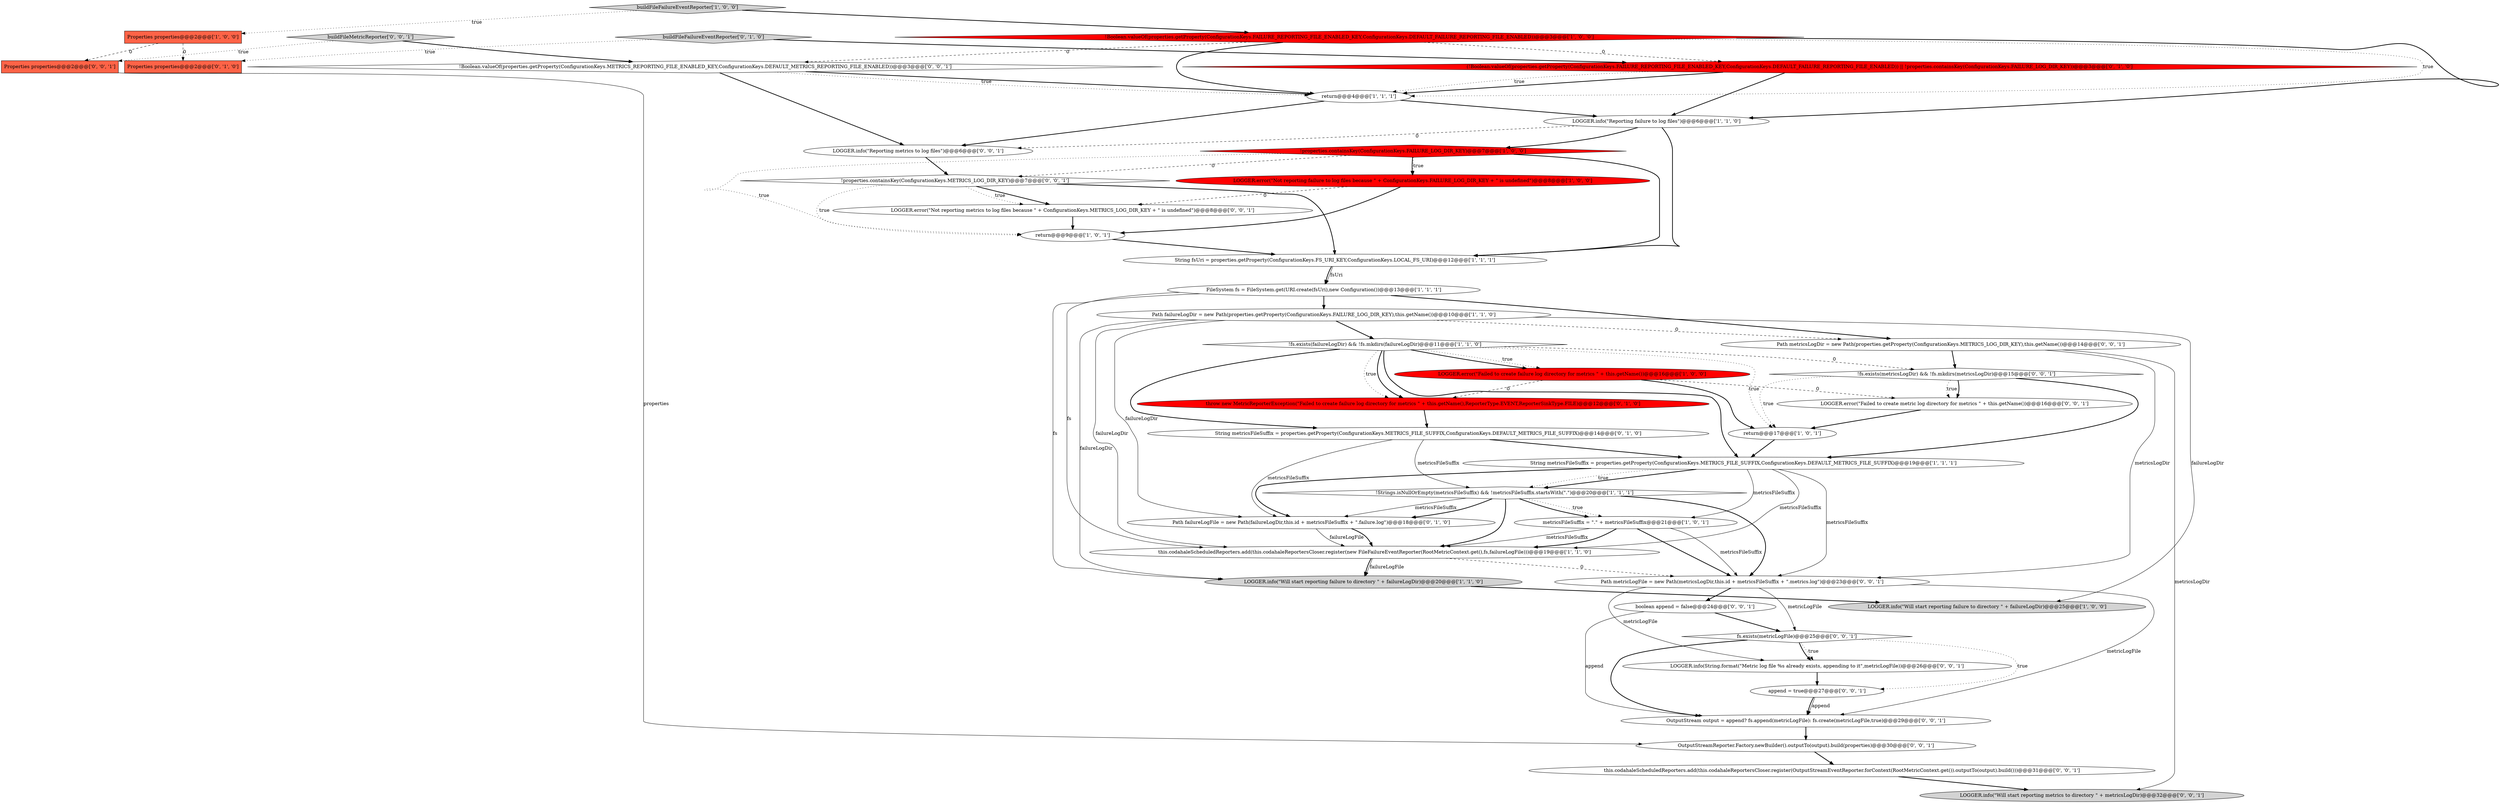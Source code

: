 digraph {
43 [style = filled, label = "this.codahaleScheduledReporters.add(this.codahaleReportersCloser.register(OutputStreamEventReporter.forContext(RootMetricContext.get()).outputTo(output).build()))@@@31@@@['0', '0', '1']", fillcolor = white, shape = ellipse image = "AAA0AAABBB3BBB"];
33 [style = filled, label = "LOGGER.info(\"Reporting metrics to log files\")@@@6@@@['0', '0', '1']", fillcolor = white, shape = ellipse image = "AAA0AAABBB3BBB"];
19 [style = filled, label = "FileSystem fs = FileSystem.get(URI.create(fsUri),new Configuration())@@@13@@@['1', '1', '1']", fillcolor = white, shape = ellipse image = "AAA0AAABBB1BBB"];
39 [style = filled, label = "OutputStreamReporter.Factory.newBuilder().outputTo(output).build(properties)@@@30@@@['0', '0', '1']", fillcolor = white, shape = ellipse image = "AAA0AAABBB3BBB"];
5 [style = filled, label = "buildFileFailureEventReporter['1', '0', '0']", fillcolor = lightgray, shape = diamond image = "AAA0AAABBB1BBB"];
25 [style = filled, label = "Path failureLogFile = new Path(failureLogDir,this.id + metricsFileSuffix + \".failure.log\")@@@18@@@['0', '1', '0']", fillcolor = white, shape = ellipse image = "AAA0AAABBB2BBB"];
26 [style = filled, label = "LOGGER.error(\"Not reporting metrics to log files because \" + ConfigurationKeys.METRICS_LOG_DIR_KEY + \" is undefined\")@@@8@@@['0', '0', '1']", fillcolor = white, shape = ellipse image = "AAA0AAABBB3BBB"];
9 [style = filled, label = "metricsFileSuffix = \".\" + metricsFileSuffix@@@21@@@['1', '0', '1']", fillcolor = white, shape = ellipse image = "AAA0AAABBB1BBB"];
17 [style = filled, label = "LOGGER.info(\"Reporting failure to log files\")@@@6@@@['1', '1', '0']", fillcolor = white, shape = ellipse image = "AAA0AAABBB1BBB"];
30 [style = filled, label = "LOGGER.info(\"Will start reporting metrics to directory \" + metricsLogDir)@@@32@@@['0', '0', '1']", fillcolor = lightgray, shape = ellipse image = "AAA0AAABBB3BBB"];
0 [style = filled, label = "LOGGER.error(\"Not reporting failure to log files because \" + ConfigurationKeys.FAILURE_LOG_DIR_KEY + \" is undefined\")@@@8@@@['1', '0', '0']", fillcolor = red, shape = ellipse image = "AAA1AAABBB1BBB"];
40 [style = filled, label = "!properties.containsKey(ConfigurationKeys.METRICS_LOG_DIR_KEY)@@@7@@@['0', '0', '1']", fillcolor = white, shape = diamond image = "AAA0AAABBB3BBB"];
3 [style = filled, label = "return@@@17@@@['1', '0', '1']", fillcolor = white, shape = ellipse image = "AAA0AAABBB1BBB"];
36 [style = filled, label = "OutputStream output = append? fs.append(metricLogFile): fs.create(metricLogFile,true)@@@29@@@['0', '0', '1']", fillcolor = white, shape = ellipse image = "AAA0AAABBB3BBB"];
31 [style = filled, label = "fs.exists(metricLogFile)@@@25@@@['0', '0', '1']", fillcolor = white, shape = diamond image = "AAA0AAABBB3BBB"];
21 [style = filled, label = "String metricsFileSuffix = properties.getProperty(ConfigurationKeys.METRICS_FILE_SUFFIX,ConfigurationKeys.DEFAULT_METRICS_FILE_SUFFIX)@@@14@@@['0', '1', '0']", fillcolor = white, shape = ellipse image = "AAA0AAABBB2BBB"];
34 [style = filled, label = "Path metricLogFile = new Path(metricsLogDir,this.id + metricsFileSuffix + \".metrics.log\")@@@23@@@['0', '0', '1']", fillcolor = white, shape = ellipse image = "AAA0AAABBB3BBB"];
42 [style = filled, label = "LOGGER.error(\"Failed to create metric log directory for metrics \" + this.getName())@@@16@@@['0', '0', '1']", fillcolor = white, shape = ellipse image = "AAA0AAABBB3BBB"];
11 [style = filled, label = "this.codahaleScheduledReporters.add(this.codahaleReportersCloser.register(new FileFailureEventReporter(RootMetricContext.get(),fs,failureLogFile)))@@@19@@@['1', '1', '0']", fillcolor = white, shape = ellipse image = "AAA0AAABBB1BBB"];
24 [style = filled, label = "throw new MetricReporterException(\"Failed to create failure log directory for metrics \" + this.getName(),ReporterType.EVENT,ReporterSinkType.FILE)@@@12@@@['0', '1', '0']", fillcolor = red, shape = ellipse image = "AAA1AAABBB2BBB"];
22 [style = filled, label = "buildFileFailureEventReporter['0', '1', '0']", fillcolor = lightgray, shape = diamond image = "AAA0AAABBB2BBB"];
28 [style = filled, label = "append = true@@@27@@@['0', '0', '1']", fillcolor = white, shape = ellipse image = "AAA0AAABBB3BBB"];
4 [style = filled, label = "String fsUri = properties.getProperty(ConfigurationKeys.FS_URI_KEY,ConfigurationKeys.LOCAL_FS_URI)@@@12@@@['1', '1', '1']", fillcolor = white, shape = ellipse image = "AAA0AAABBB1BBB"];
2 [style = filled, label = "String metricsFileSuffix = properties.getProperty(ConfigurationKeys.METRICS_FILE_SUFFIX,ConfigurationKeys.DEFAULT_METRICS_FILE_SUFFIX)@@@19@@@['1', '1', '1']", fillcolor = white, shape = ellipse image = "AAA0AAABBB1BBB"];
1 [style = filled, label = "Path failureLogDir = new Path(properties.getProperty(ConfigurationKeys.FAILURE_LOG_DIR_KEY),this.getName())@@@10@@@['1', '1', '0']", fillcolor = white, shape = ellipse image = "AAA0AAABBB1BBB"];
18 [style = filled, label = "return@@@4@@@['1', '1', '1']", fillcolor = white, shape = ellipse image = "AAA0AAABBB1BBB"];
23 [style = filled, label = "Properties properties@@@2@@@['0', '1', '0']", fillcolor = tomato, shape = box image = "AAA1AAABBB2BBB"];
27 [style = filled, label = "boolean append = false@@@24@@@['0', '0', '1']", fillcolor = white, shape = ellipse image = "AAA0AAABBB3BBB"];
29 [style = filled, label = "!Boolean.valueOf(properties.getProperty(ConfigurationKeys.METRICS_REPORTING_FILE_ENABLED_KEY,ConfigurationKeys.DEFAULT_METRICS_REPORTING_FILE_ENABLED))@@@3@@@['0', '0', '1']", fillcolor = white, shape = diamond image = "AAA0AAABBB3BBB"];
15 [style = filled, label = "Properties properties@@@2@@@['1', '0', '0']", fillcolor = tomato, shape = box image = "AAA1AAABBB1BBB"];
6 [style = filled, label = "LOGGER.info(\"Will start reporting failure to directory \" + failureLogDir)@@@20@@@['1', '1', '0']", fillcolor = lightgray, shape = ellipse image = "AAA0AAABBB1BBB"];
14 [style = filled, label = "return@@@9@@@['1', '0', '1']", fillcolor = white, shape = ellipse image = "AAA0AAABBB1BBB"];
35 [style = filled, label = "LOGGER.info(String.format(\"Metric log file %s already exists, appending to it\",metricLogFile))@@@26@@@['0', '0', '1']", fillcolor = white, shape = ellipse image = "AAA0AAABBB3BBB"];
16 [style = filled, label = "!Strings.isNullOrEmpty(metricsFileSuffix) && !metricsFileSuffix.startsWith(\".\")@@@20@@@['1', '1', '1']", fillcolor = white, shape = diamond image = "AAA0AAABBB1BBB"];
38 [style = filled, label = "!fs.exists(metricsLogDir) && !fs.mkdirs(metricsLogDir)@@@15@@@['0', '0', '1']", fillcolor = white, shape = diamond image = "AAA0AAABBB3BBB"];
32 [style = filled, label = "Properties properties@@@2@@@['0', '0', '1']", fillcolor = tomato, shape = box image = "AAA0AAABBB3BBB"];
20 [style = filled, label = "(!Boolean.valueOf(properties.getProperty(ConfigurationKeys.FAILURE_REPORTING_FILE_ENABLED_KEY,ConfigurationKeys.DEFAULT_FAILURE_REPORTING_FILE_ENABLED)) || !properties.containsKey(ConfigurationKeys.FAILURE_LOG_DIR_KEY))@@@3@@@['0', '1', '0']", fillcolor = red, shape = diamond image = "AAA1AAABBB2BBB"];
41 [style = filled, label = "buildFileMetricReporter['0', '0', '1']", fillcolor = lightgray, shape = diamond image = "AAA0AAABBB3BBB"];
8 [style = filled, label = "LOGGER.error(\"Failed to create failure log directory for metrics \" + this.getName())@@@16@@@['1', '0', '0']", fillcolor = red, shape = ellipse image = "AAA1AAABBB1BBB"];
37 [style = filled, label = "Path metricsLogDir = new Path(properties.getProperty(ConfigurationKeys.METRICS_LOG_DIR_KEY),this.getName())@@@14@@@['0', '0', '1']", fillcolor = white, shape = ellipse image = "AAA0AAABBB3BBB"];
10 [style = filled, label = "!properties.containsKey(ConfigurationKeys.FAILURE_LOG_DIR_KEY)@@@7@@@['1', '0', '0']", fillcolor = red, shape = diamond image = "AAA1AAABBB1BBB"];
13 [style = filled, label = "LOGGER.info(\"Will start reporting failure to directory \" + failureLogDir)@@@25@@@['1', '0', '0']", fillcolor = lightgray, shape = ellipse image = "AAA0AAABBB1BBB"];
7 [style = filled, label = "!fs.exists(failureLogDir) && !fs.mkdirs(failureLogDir)@@@11@@@['1', '1', '0']", fillcolor = white, shape = diamond image = "AAA0AAABBB1BBB"];
12 [style = filled, label = "!Boolean.valueOf(properties.getProperty(ConfigurationKeys.FAILURE_REPORTING_FILE_ENABLED_KEY,ConfigurationKeys.DEFAULT_FAILURE_REPORTING_FILE_ENABLED))@@@3@@@['1', '0', '0']", fillcolor = red, shape = diamond image = "AAA1AAABBB1BBB"];
40->4 [style = bold, label=""];
16->9 [style = dotted, label="true"];
16->25 [style = solid, label="metricsFileSuffix"];
9->11 [style = bold, label=""];
21->16 [style = solid, label="metricsFileSuffix"];
7->8 [style = bold, label=""];
38->42 [style = bold, label=""];
29->18 [style = bold, label=""];
21->2 [style = bold, label=""];
19->1 [style = bold, label=""];
0->14 [style = bold, label=""];
31->35 [style = bold, label=""];
31->28 [style = dotted, label="true"];
24->21 [style = bold, label=""];
37->38 [style = bold, label=""];
12->18 [style = bold, label=""];
20->18 [style = dotted, label="true"];
42->3 [style = bold, label=""];
40->26 [style = bold, label=""];
1->25 [style = solid, label="failureLogDir"];
2->25 [style = bold, label=""];
16->9 [style = bold, label=""];
2->16 [style = bold, label=""];
37->30 [style = solid, label="metricsLogDir"];
29->18 [style = dotted, label="true"];
28->36 [style = bold, label=""];
12->20 [style = dashed, label="0"];
22->23 [style = dotted, label="true"];
40->26 [style = dotted, label="true"];
4->19 [style = bold, label=""];
26->14 [style = bold, label=""];
28->36 [style = solid, label="append"];
16->34 [style = bold, label=""];
27->31 [style = bold, label=""];
2->9 [style = solid, label="metricsFileSuffix"];
12->18 [style = dotted, label="true"];
4->19 [style = solid, label="fsUri"];
2->11 [style = solid, label="metricsFileSuffix"];
1->6 [style = solid, label="failureLogDir"];
19->37 [style = bold, label=""];
38->2 [style = bold, label=""];
8->42 [style = dashed, label="0"];
20->18 [style = bold, label=""];
35->28 [style = bold, label=""];
7->24 [style = bold, label=""];
9->11 [style = solid, label="metricsFileSuffix"];
3->2 [style = bold, label=""];
22->20 [style = bold, label=""];
7->2 [style = bold, label=""];
7->38 [style = dashed, label="0"];
10->0 [style = bold, label=""];
10->0 [style = dotted, label="true"];
25->11 [style = solid, label="failureLogFile"];
7->8 [style = dotted, label="true"];
32->39 [style = solid, label="properties"];
38->42 [style = dotted, label="true"];
14->4 [style = bold, label=""];
17->10 [style = bold, label=""];
1->37 [style = dashed, label="0"];
34->36 [style = solid, label="metricLogFile"];
31->35 [style = dotted, label="true"];
37->34 [style = solid, label="metricsLogDir"];
11->34 [style = dashed, label="0"];
12->17 [style = bold, label=""];
8->3 [style = bold, label=""];
18->33 [style = bold, label=""];
15->32 [style = dashed, label="0"];
31->36 [style = bold, label=""];
17->33 [style = dashed, label="0"];
0->26 [style = dashed, label="0"];
5->15 [style = dotted, label="true"];
1->7 [style = bold, label=""];
36->39 [style = bold, label=""];
1->11 [style = solid, label="failureLogDir"];
40->14 [style = dotted, label="true"];
10->40 [style = dashed, label="0"];
6->13 [style = bold, label=""];
21->25 [style = solid, label="metricsFileSuffix"];
2->34 [style = solid, label="metricsFileSuffix"];
41->32 [style = dotted, label="true"];
34->35 [style = solid, label="metricLogFile"];
17->4 [style = bold, label=""];
2->16 [style = dotted, label="true"];
9->34 [style = solid, label="metricsFileSuffix"];
20->17 [style = bold, label=""];
15->23 [style = dashed, label="0"];
16->11 [style = bold, label=""];
41->29 [style = bold, label=""];
11->6 [style = bold, label=""];
1->13 [style = solid, label="failureLogDir"];
39->43 [style = bold, label=""];
18->17 [style = bold, label=""];
27->36 [style = solid, label="append"];
16->25 [style = bold, label=""];
11->6 [style = solid, label="failureLogFile"];
8->24 [style = dashed, label="0"];
7->24 [style = dotted, label="true"];
43->30 [style = bold, label=""];
10->14 [style = dotted, label="true"];
38->3 [style = dotted, label="true"];
29->33 [style = bold, label=""];
33->40 [style = bold, label=""];
5->12 [style = bold, label=""];
7->3 [style = dotted, label="true"];
25->11 [style = bold, label=""];
12->29 [style = dashed, label="0"];
10->4 [style = bold, label=""];
7->21 [style = bold, label=""];
19->6 [style = solid, label="fs"];
19->11 [style = solid, label="fs"];
34->31 [style = solid, label="metricLogFile"];
34->27 [style = bold, label=""];
9->34 [style = bold, label=""];
}
